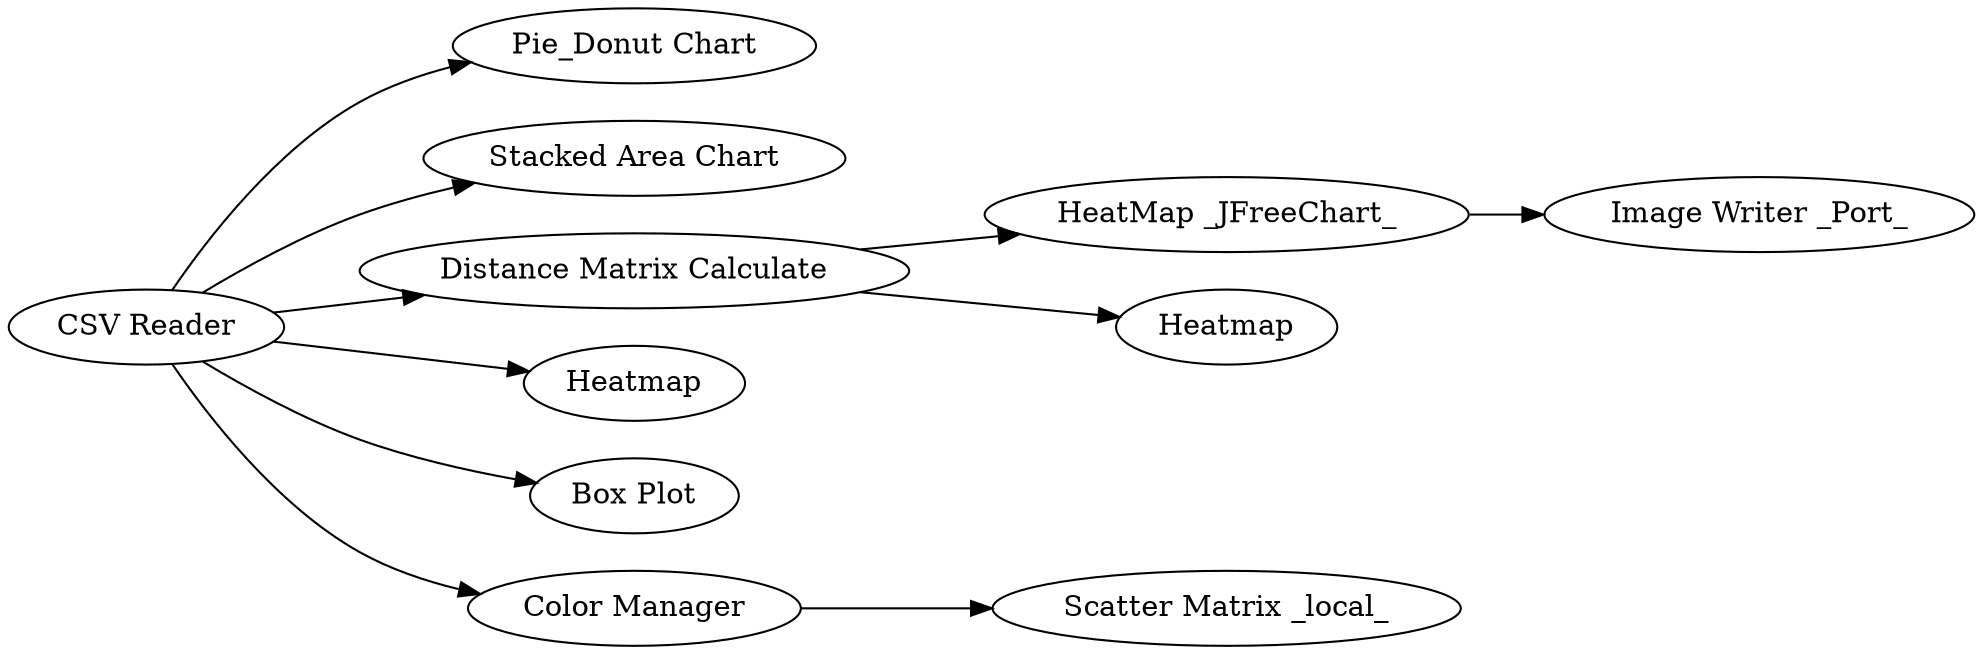 digraph {
	"3333265545407557586_10" [label="Pie_Donut Chart"]
	"-5102358261878452629_14" [label="HeatMap _JFreeChart_"]
	"-5102358261878452629_4" [label="Stacked Area Chart"]
	"-5102358261878452629_12" [label="Distance Matrix Calculate"]
	"-5102358261878452629_5" [label=Heatmap]
	"-5102358261878452629_3" [label="Scatter Matrix _local_"]
	"-5102358261878452629_2" [label="Box Plot"]
	"-5102358261878452629_6" [label="Color Manager"]
	"-5102358261878452629_13" [label=Heatmap]
	"-5102358261878452629_15" [label="Image Writer _Port_"]
	"-5102358261878452629_1" [label="CSV Reader"]
	"-5102358261878452629_1" -> "-5102358261878452629_12"
	"-5102358261878452629_1" -> "-5102358261878452629_2"
	"-5102358261878452629_1" -> "3333265545407557586_10"
	"-5102358261878452629_14" -> "-5102358261878452629_15"
	"-5102358261878452629_1" -> "-5102358261878452629_4"
	"-5102358261878452629_12" -> "-5102358261878452629_13"
	"-5102358261878452629_6" -> "-5102358261878452629_3"
	"-5102358261878452629_1" -> "-5102358261878452629_5"
	"-5102358261878452629_12" -> "-5102358261878452629_14"
	"-5102358261878452629_1" -> "-5102358261878452629_6"
	rankdir=LR
}
